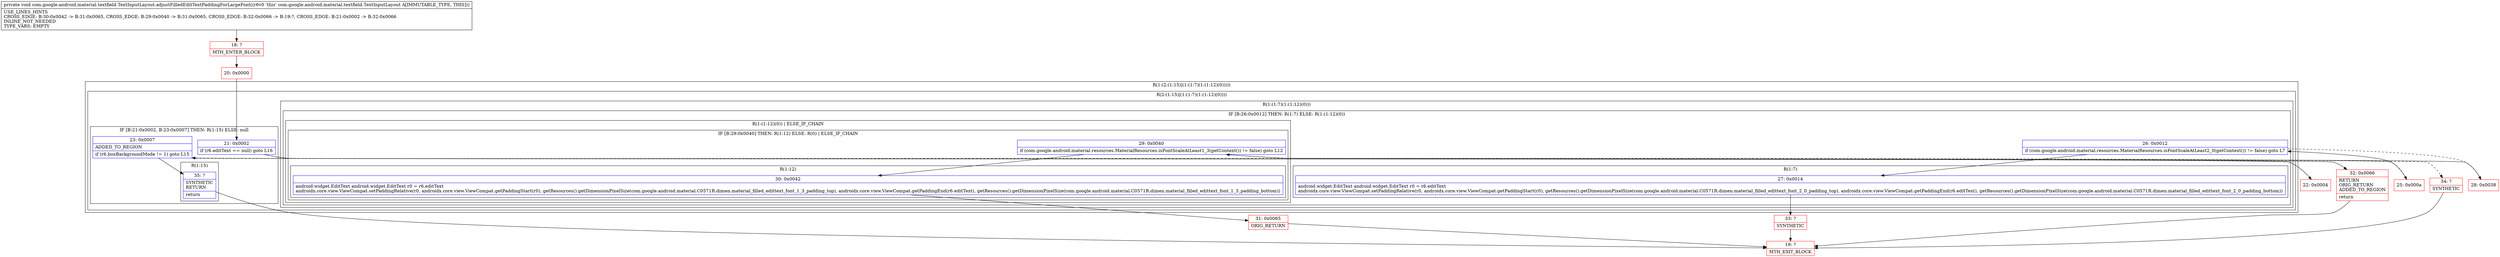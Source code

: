 digraph "CFG forcom.google.android.material.textfield.TextInputLayout.adjustFilledEditTextPaddingForLargeFont()V" {
subgraph cluster_Region_391167636 {
label = "R(1:(2:(1:15)|(1:(1:7)(1:(1:12)(0)))))";
node [shape=record,color=blue];
subgraph cluster_Region_768574589 {
label = "R(2:(1:15)|(1:(1:7)(1:(1:12)(0))))";
node [shape=record,color=blue];
subgraph cluster_IfRegion_941630483 {
label = "IF [B:21:0x0002, B:23:0x0007] THEN: R(1:15) ELSE: null";
node [shape=record,color=blue];
Node_21 [shape=record,label="{21\:\ 0x0002|if (r6.editText == null) goto L16\l}"];
Node_23 [shape=record,label="{23\:\ 0x0007|ADDED_TO_REGION\l|if (r6.boxBackgroundMode != 1) goto L15\l}"];
subgraph cluster_Region_361628420 {
label = "R(1:15)";
node [shape=record,color=blue];
Node_35 [shape=record,label="{35\:\ ?|SYNTHETIC\lRETURN\l|return\l}"];
}
}
subgraph cluster_Region_121158463 {
label = "R(1:(1:7)(1:(1:12)(0)))";
node [shape=record,color=blue];
subgraph cluster_IfRegion_1451572169 {
label = "IF [B:26:0x0012] THEN: R(1:7) ELSE: R(1:(1:12)(0))";
node [shape=record,color=blue];
Node_26 [shape=record,label="{26\:\ 0x0012|if (com.google.android.material.resources.MaterialResources.isFontScaleAtLeast2_0(getContext()) != false) goto L7\l}"];
subgraph cluster_Region_735816145 {
label = "R(1:7)";
node [shape=record,color=blue];
Node_27 [shape=record,label="{27\:\ 0x0014|android.widget.EditText android.widget.EditText r0 = r6.editText\landroidx.core.view.ViewCompat.setPaddingRelative(r0, androidx.core.view.ViewCompat.getPaddingStart(r0), getResources().getDimensionPixelSize(com.google.android.material.C0571R.dimen.material_filled_edittext_font_2_0_padding_top), androidx.core.view.ViewCompat.getPaddingEnd(r6.editText), getResources().getDimensionPixelSize(com.google.android.material.C0571R.dimen.material_filled_edittext_font_2_0_padding_bottom))\l}"];
}
subgraph cluster_Region_1866239414 {
label = "R(1:(1:12)(0)) | ELSE_IF_CHAIN\l";
node [shape=record,color=blue];
subgraph cluster_IfRegion_181347702 {
label = "IF [B:29:0x0040] THEN: R(1:12) ELSE: R(0) | ELSE_IF_CHAIN\l";
node [shape=record,color=blue];
Node_29 [shape=record,label="{29\:\ 0x0040|if (com.google.android.material.resources.MaterialResources.isFontScaleAtLeast1_3(getContext()) != false) goto L12\l}"];
subgraph cluster_Region_1502144498 {
label = "R(1:12)";
node [shape=record,color=blue];
Node_30 [shape=record,label="{30\:\ 0x0042|android.widget.EditText android.widget.EditText r0 = r6.editText\landroidx.core.view.ViewCompat.setPaddingRelative(r0, androidx.core.view.ViewCompat.getPaddingStart(r0), getResources().getDimensionPixelSize(com.google.android.material.C0571R.dimen.material_filled_edittext_font_1_3_padding_top), androidx.core.view.ViewCompat.getPaddingEnd(r6.editText), getResources().getDimensionPixelSize(com.google.android.material.C0571R.dimen.material_filled_edittext_font_1_3_padding_bottom))\l}"];
}
subgraph cluster_Region_1223464531 {
label = "R(0)";
node [shape=record,color=blue];
}
}
}
}
}
}
}
Node_18 [shape=record,color=red,label="{18\:\ ?|MTH_ENTER_BLOCK\l}"];
Node_20 [shape=record,color=red,label="{20\:\ 0x0000}"];
Node_22 [shape=record,color=red,label="{22\:\ 0x0004}"];
Node_25 [shape=record,color=red,label="{25\:\ 0x000a}"];
Node_33 [shape=record,color=red,label="{33\:\ ?|SYNTHETIC\l}"];
Node_19 [shape=record,color=red,label="{19\:\ ?|MTH_EXIT_BLOCK\l}"];
Node_28 [shape=record,color=red,label="{28\:\ 0x0038}"];
Node_31 [shape=record,color=red,label="{31\:\ 0x0065|ORIG_RETURN\l}"];
Node_34 [shape=record,color=red,label="{34\:\ ?|SYNTHETIC\l}"];
Node_32 [shape=record,color=red,label="{32\:\ 0x0066|RETURN\lORIG_RETURN\lADDED_TO_REGION\l|return\l}"];
MethodNode[shape=record,label="{private void com.google.android.material.textfield.TextInputLayout.adjustFilledEditTextPaddingForLargeFont((r6v0 'this' com.google.android.material.textfield.TextInputLayout A[IMMUTABLE_TYPE, THIS]))  | USE_LINES_HINTS\lCROSS_EDGE: B:30:0x0042 \-\> B:31:0x0065, CROSS_EDGE: B:29:0x0040 \-\> B:31:0x0065, CROSS_EDGE: B:32:0x0066 \-\> B:19:?, CROSS_EDGE: B:21:0x0002 \-\> B:32:0x0066\lINLINE_NOT_NEEDED\lTYPE_VARS: EMPTY\l}"];
MethodNode -> Node_18;Node_21 -> Node_22[style=dashed];
Node_21 -> Node_32;
Node_23 -> Node_25[style=dashed];
Node_23 -> Node_35;
Node_35 -> Node_19;
Node_26 -> Node_27;
Node_26 -> Node_28[style=dashed];
Node_27 -> Node_33;
Node_29 -> Node_30;
Node_29 -> Node_34[style=dashed];
Node_30 -> Node_31;
Node_18 -> Node_20;
Node_20 -> Node_21;
Node_22 -> Node_23;
Node_25 -> Node_26;
Node_33 -> Node_19;
Node_28 -> Node_29;
Node_31 -> Node_19;
Node_34 -> Node_19;
Node_32 -> Node_19;
}

